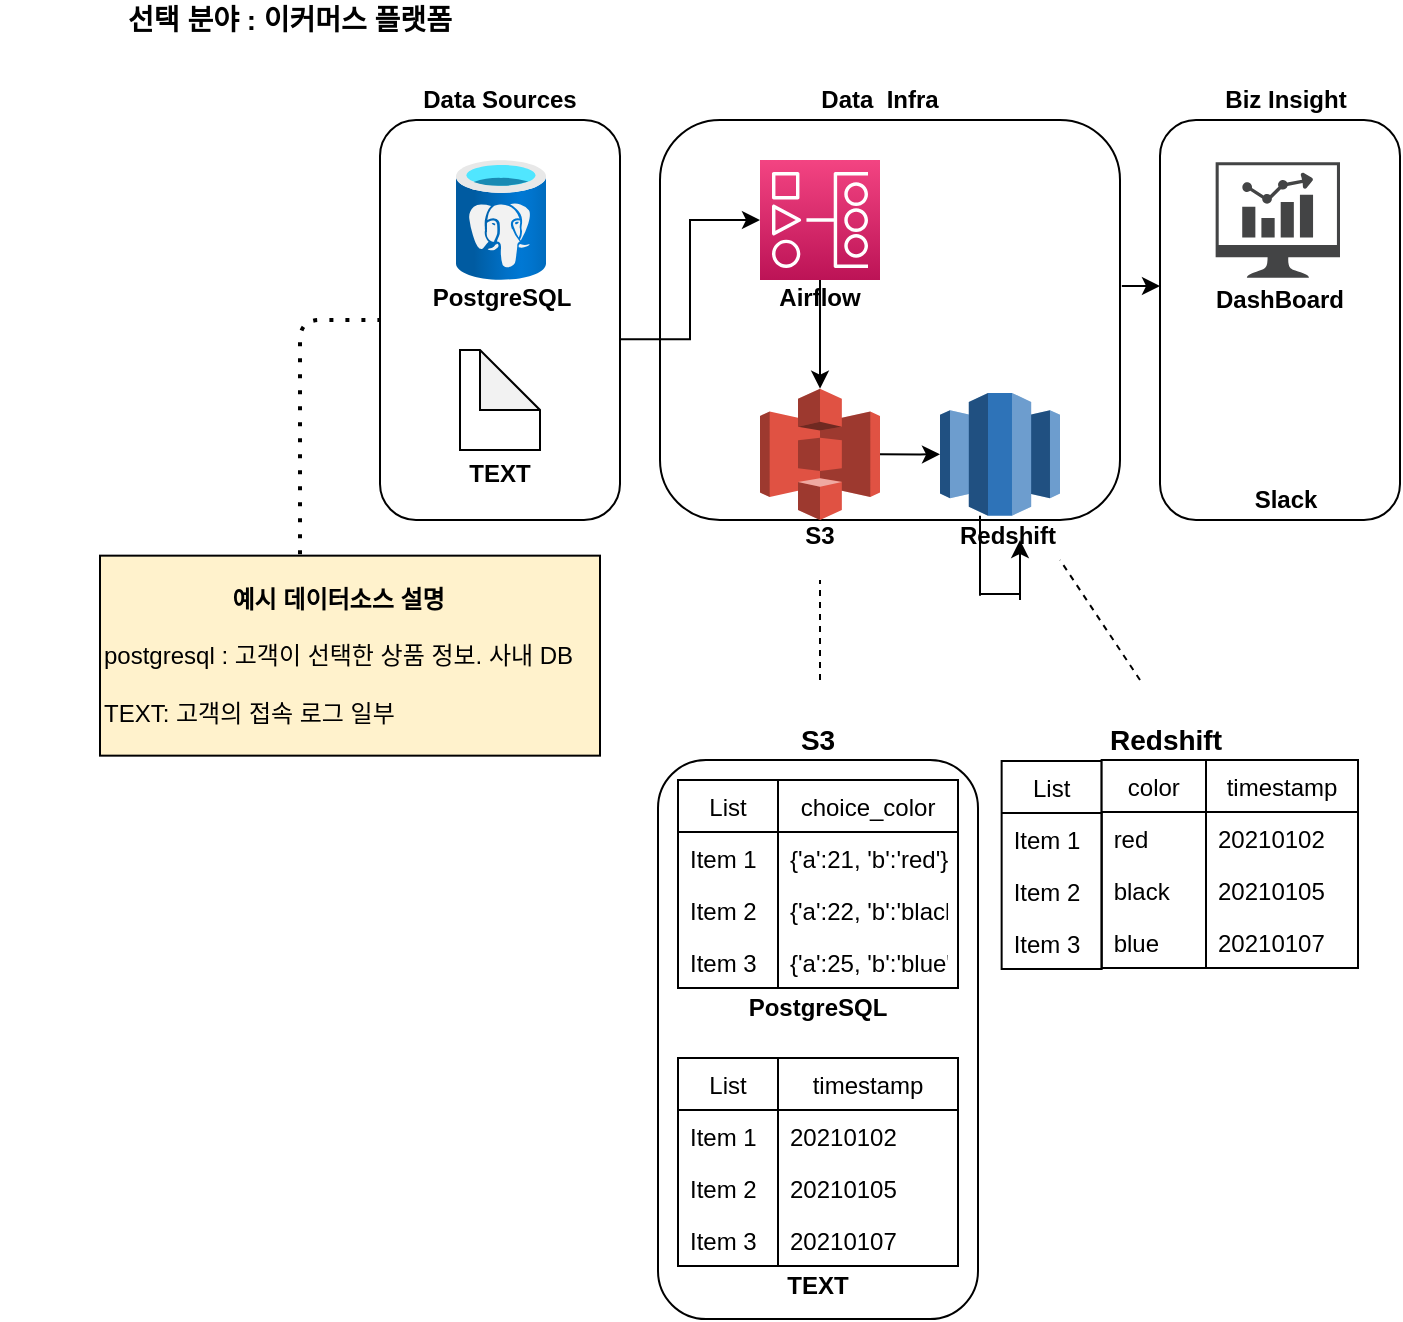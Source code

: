 <mxfile version="14.9.3" type="github">
  <diagram id="4SAXBmMKLksp9rvCyfNc" name="Page-1">
    <mxGraphModel dx="2105" dy="545" grid="1" gridSize="10" guides="1" tooltips="1" connect="1" arrows="1" fold="1" page="1" pageScale="1" pageWidth="827" pageHeight="1169" math="0" shadow="0">
      <root>
        <mxCell id="0" />
        <mxCell id="1" parent="0" />
        <mxCell id="sqUARnyobQn-Jelxtu6u-104" value="" style="rounded=1;whiteSpace=wrap;html=1;" vertex="1" parent="1">
          <mxGeometry x="239" y="520" width="160" height="279.5" as="geometry" />
        </mxCell>
        <mxCell id="sqUARnyobQn-Jelxtu6u-33" value="" style="rounded=1;whiteSpace=wrap;html=1;" vertex="1" parent="1">
          <mxGeometry x="490" y="200" width="120" height="200" as="geometry" />
        </mxCell>
        <mxCell id="sqUARnyobQn-Jelxtu6u-26" value="" style="rounded=1;whiteSpace=wrap;html=1;" vertex="1" parent="1">
          <mxGeometry x="240" y="200" width="230" height="200" as="geometry" />
        </mxCell>
        <mxCell id="sqUARnyobQn-Jelxtu6u-23" style="edgeStyle=orthogonalEdgeStyle;rounded=0;orthogonalLoop=1;jettySize=auto;html=1;exitX=1.003;exitY=0.548;exitDx=0;exitDy=0;entryX=0;entryY=0.5;entryDx=0;entryDy=0;entryPerimeter=0;exitPerimeter=0;" edge="1" parent="1" source="sqUARnyobQn-Jelxtu6u-13" target="sqUARnyobQn-Jelxtu6u-10">
          <mxGeometry relative="1" as="geometry" />
        </mxCell>
        <mxCell id="sqUARnyobQn-Jelxtu6u-13" value="" style="rounded=1;whiteSpace=wrap;html=1;" vertex="1" parent="1">
          <mxGeometry x="100" y="200" width="120" height="200" as="geometry" />
        </mxCell>
        <mxCell id="sqUARnyobQn-Jelxtu6u-1" value="&lt;b&gt;Data Sources&lt;/b&gt;" style="text;html=1;strokeColor=none;fillColor=none;align=center;verticalAlign=middle;whiteSpace=wrap;rounded=0;" vertex="1" parent="1">
          <mxGeometry x="120" y="180" width="80" height="20" as="geometry" />
        </mxCell>
        <mxCell id="sqUARnyobQn-Jelxtu6u-3" value="&lt;b&gt;Data&amp;nbsp; Infra&lt;/b&gt;" style="text;html=1;strokeColor=none;fillColor=none;align=center;verticalAlign=middle;whiteSpace=wrap;rounded=0;" vertex="1" parent="1">
          <mxGeometry x="310" y="180" width="80" height="20" as="geometry" />
        </mxCell>
        <mxCell id="sqUARnyobQn-Jelxtu6u-4" value="&lt;b&gt;Biz Insight&lt;/b&gt;" style="text;html=1;strokeColor=none;fillColor=none;align=center;verticalAlign=middle;whiteSpace=wrap;rounded=0;" vertex="1" parent="1">
          <mxGeometry x="512.83" y="180" width="80" height="20" as="geometry" />
        </mxCell>
        <mxCell id="sqUARnyobQn-Jelxtu6u-5" value="" style="aspect=fixed;html=1;points=[];align=center;image;fontSize=12;image=img/lib/azure2/databases/Azure_Database_PostgreSQL_Server.svg;" vertex="1" parent="1">
          <mxGeometry x="138" y="220" width="45" height="60" as="geometry" />
        </mxCell>
        <mxCell id="sqUARnyobQn-Jelxtu6u-25" style="edgeStyle=orthogonalEdgeStyle;rounded=0;orthogonalLoop=1;jettySize=auto;html=1;exitX=1;exitY=0.5;exitDx=0;exitDy=0;exitPerimeter=0;" edge="1" parent="1" source="sqUARnyobQn-Jelxtu6u-7" target="sqUARnyobQn-Jelxtu6u-8">
          <mxGeometry relative="1" as="geometry" />
        </mxCell>
        <mxCell id="sqUARnyobQn-Jelxtu6u-7" value="" style="outlineConnect=0;dashed=0;verticalLabelPosition=bottom;verticalAlign=top;align=center;html=1;shape=mxgraph.aws3.s3;fillColor=#E05243;gradientColor=none;" vertex="1" parent="1">
          <mxGeometry x="290" y="334.33" width="60" height="65.67" as="geometry" />
        </mxCell>
        <mxCell id="sqUARnyobQn-Jelxtu6u-8" value="" style="outlineConnect=0;dashed=0;verticalLabelPosition=bottom;verticalAlign=top;align=center;html=1;shape=mxgraph.aws3.redshift;fillColor=#2E73B8;gradientColor=none;" vertex="1" parent="1">
          <mxGeometry x="380" y="336.5" width="60" height="61.33" as="geometry" />
        </mxCell>
        <mxCell id="sqUARnyobQn-Jelxtu6u-24" style="edgeStyle=orthogonalEdgeStyle;rounded=0;orthogonalLoop=1;jettySize=auto;html=1;entryX=0.5;entryY=0;entryDx=0;entryDy=0;entryPerimeter=0;" edge="1" parent="1" source="sqUARnyobQn-Jelxtu6u-10" target="sqUARnyobQn-Jelxtu6u-7">
          <mxGeometry relative="1" as="geometry" />
        </mxCell>
        <mxCell id="sqUARnyobQn-Jelxtu6u-10" value="" style="points=[[0,0,0],[0.25,0,0],[0.5,0,0],[0.75,0,0],[1,0,0],[0,1,0],[0.25,1,0],[0.5,1,0],[0.75,1,0],[1,1,0],[0,0.25,0],[0,0.5,0],[0,0.75,0],[1,0.25,0],[1,0.5,0],[1,0.75,0]];outlineConnect=0;fontColor=#232F3E;gradientColor=#F34482;gradientDirection=north;fillColor=#BC1356;strokeColor=#ffffff;dashed=0;verticalLabelPosition=bottom;verticalAlign=top;align=center;html=1;fontSize=12;fontStyle=0;aspect=fixed;shape=mxgraph.aws4.resourceIcon;resIcon=mxgraph.aws4.managed_workflows_for_apache_airflow;" vertex="1" parent="1">
          <mxGeometry x="290" y="220" width="60" height="60" as="geometry" />
        </mxCell>
        <mxCell id="sqUARnyobQn-Jelxtu6u-14" value="" style="pointerEvents=1;shadow=0;dashed=0;html=1;strokeColor=none;fillColor=#434445;aspect=fixed;labelPosition=center;verticalLabelPosition=bottom;verticalAlign=top;align=center;outlineConnect=0;shape=mxgraph.vvd.nsx_dashboard;" vertex="1" parent="1">
          <mxGeometry x="517.82" y="221.09" width="62.18" height="57.83" as="geometry" />
        </mxCell>
        <mxCell id="sqUARnyobQn-Jelxtu6u-15" value="" style="shape=image;html=1;verticalAlign=top;verticalLabelPosition=bottom;labelBackgroundColor=#ffffff;imageAspect=0;aspect=fixed;image=https://cdn4.iconfinder.com/data/icons/social-media-logos-6/512/33-slack_chat-128.png" vertex="1" parent="1">
          <mxGeometry x="512.83" y="310" width="72.17" height="72.17" as="geometry" />
        </mxCell>
        <mxCell id="sqUARnyobQn-Jelxtu6u-16" value="&lt;b&gt;&lt;font style=&quot;font-size: 14px&quot;&gt;선택 분야 : 이커머스 플랫폼&lt;/font&gt;&lt;/b&gt;" style="text;html=1;strokeColor=none;fillColor=none;align=center;verticalAlign=middle;whiteSpace=wrap;rounded=0;" vertex="1" parent="1">
          <mxGeometry x="-90" y="140" width="290" height="20" as="geometry" />
        </mxCell>
        <mxCell id="sqUARnyobQn-Jelxtu6u-27" value="" style="endArrow=none;html=1;" edge="1" parent="1">
          <mxGeometry width="50" height="50" relative="1" as="geometry">
            <mxPoint x="490" y="300" as="sourcePoint" />
            <mxPoint x="490" y="300" as="targetPoint" />
          </mxGeometry>
        </mxCell>
        <mxCell id="sqUARnyobQn-Jelxtu6u-28" value="" style="endArrow=none;html=1;" edge="1" parent="1">
          <mxGeometry width="50" height="50" relative="1" as="geometry">
            <mxPoint x="400" y="437.83" as="sourcePoint" />
            <mxPoint x="400" y="397.83" as="targetPoint" />
            <Array as="points">
              <mxPoint x="400" y="417.83" />
            </Array>
          </mxGeometry>
        </mxCell>
        <mxCell id="sqUARnyobQn-Jelxtu6u-30" value="" style="endArrow=none;html=1;" edge="1" parent="1">
          <mxGeometry width="50" height="50" relative="1" as="geometry">
            <mxPoint x="400" y="437" as="sourcePoint" />
            <mxPoint x="420" y="437" as="targetPoint" />
          </mxGeometry>
        </mxCell>
        <mxCell id="sqUARnyobQn-Jelxtu6u-31" value="" style="endArrow=classic;html=1;" edge="1" parent="1">
          <mxGeometry width="50" height="50" relative="1" as="geometry">
            <mxPoint x="420" y="440" as="sourcePoint" />
            <mxPoint x="420" y="410" as="targetPoint" />
          </mxGeometry>
        </mxCell>
        <mxCell id="sqUARnyobQn-Jelxtu6u-32" value="" style="endArrow=classic;html=1;exitX=1.004;exitY=0.415;exitDx=0;exitDy=0;exitPerimeter=0;" edge="1" parent="1" source="sqUARnyobQn-Jelxtu6u-26">
          <mxGeometry width="50" height="50" relative="1" as="geometry">
            <mxPoint x="580" y="330" as="sourcePoint" />
            <mxPoint x="490" y="283" as="targetPoint" />
          </mxGeometry>
        </mxCell>
        <mxCell id="sqUARnyobQn-Jelxtu6u-52" value="List" style="swimlane;fontStyle=0;childLayout=stackLayout;horizontal=1;startSize=26;horizontalStack=0;resizeParent=1;resizeParentMax=0;resizeLast=0;collapsible=1;marginBottom=0;" vertex="1" parent="1">
          <mxGeometry x="249" y="530" width="50" height="104" as="geometry" />
        </mxCell>
        <mxCell id="sqUARnyobQn-Jelxtu6u-53" value="Item 1" style="text;strokeColor=none;fillColor=none;align=left;verticalAlign=top;spacingLeft=4;spacingRight=4;overflow=hidden;rotatable=0;points=[[0,0.5],[1,0.5]];portConstraint=eastwest;" vertex="1" parent="sqUARnyobQn-Jelxtu6u-52">
          <mxGeometry y="26" width="50" height="26" as="geometry" />
        </mxCell>
        <mxCell id="sqUARnyobQn-Jelxtu6u-54" value="Item 2" style="text;strokeColor=none;fillColor=none;align=left;verticalAlign=top;spacingLeft=4;spacingRight=4;overflow=hidden;rotatable=0;points=[[0,0.5],[1,0.5]];portConstraint=eastwest;" vertex="1" parent="sqUARnyobQn-Jelxtu6u-52">
          <mxGeometry y="52" width="50" height="26" as="geometry" />
        </mxCell>
        <mxCell id="sqUARnyobQn-Jelxtu6u-55" value="Item 3" style="text;strokeColor=none;fillColor=none;align=left;verticalAlign=top;spacingLeft=4;spacingRight=4;overflow=hidden;rotatable=0;points=[[0,0.5],[1,0.5]];portConstraint=eastwest;" vertex="1" parent="sqUARnyobQn-Jelxtu6u-52">
          <mxGeometry y="78" width="50" height="26" as="geometry" />
        </mxCell>
        <mxCell id="sqUARnyobQn-Jelxtu6u-56" value="choice_color" style="swimlane;fontStyle=0;childLayout=stackLayout;horizontal=1;startSize=26;horizontalStack=0;resizeParent=1;resizeParentMax=0;resizeLast=0;collapsible=1;marginBottom=0;" vertex="1" parent="1">
          <mxGeometry x="299" y="530" width="90" height="104" as="geometry" />
        </mxCell>
        <mxCell id="sqUARnyobQn-Jelxtu6u-57" value="{&#39;a&#39;:21, &#39;b&#39;:&#39;red&#39;}" style="text;strokeColor=none;fillColor=none;align=left;verticalAlign=top;spacingLeft=4;spacingRight=4;overflow=hidden;rotatable=0;points=[[0,0.5],[1,0.5]];portConstraint=eastwest;" vertex="1" parent="sqUARnyobQn-Jelxtu6u-56">
          <mxGeometry y="26" width="90" height="26" as="geometry" />
        </mxCell>
        <mxCell id="sqUARnyobQn-Jelxtu6u-58" value="{&#39;a&#39;:22, &#39;b&#39;:&#39;black&#39;}" style="text;strokeColor=none;fillColor=none;align=left;verticalAlign=top;spacingLeft=4;spacingRight=4;overflow=hidden;rotatable=0;points=[[0,0.5],[1,0.5]];portConstraint=eastwest;" vertex="1" parent="sqUARnyobQn-Jelxtu6u-56">
          <mxGeometry y="52" width="90" height="26" as="geometry" />
        </mxCell>
        <mxCell id="sqUARnyobQn-Jelxtu6u-59" value="{&#39;a&#39;:25, &#39;b&#39;:&#39;blue&#39;}" style="text;strokeColor=none;fillColor=none;align=left;verticalAlign=top;spacingLeft=4;spacingRight=4;overflow=hidden;rotatable=0;points=[[0,0.5],[1,0.5]];portConstraint=eastwest;" vertex="1" parent="sqUARnyobQn-Jelxtu6u-56">
          <mxGeometry y="78" width="90" height="26" as="geometry" />
        </mxCell>
        <mxCell id="sqUARnyobQn-Jelxtu6u-60" value="List" style="swimlane;fontStyle=0;childLayout=stackLayout;horizontal=1;startSize=26;horizontalStack=0;resizeParent=1;resizeParentMax=0;resizeLast=0;collapsible=1;marginBottom=0;" vertex="1" parent="1">
          <mxGeometry x="249" y="669" width="50" height="104" as="geometry" />
        </mxCell>
        <mxCell id="sqUARnyobQn-Jelxtu6u-61" value="Item 1" style="text;strokeColor=none;fillColor=none;align=left;verticalAlign=top;spacingLeft=4;spacingRight=4;overflow=hidden;rotatable=0;points=[[0,0.5],[1,0.5]];portConstraint=eastwest;" vertex="1" parent="sqUARnyobQn-Jelxtu6u-60">
          <mxGeometry y="26" width="50" height="26" as="geometry" />
        </mxCell>
        <mxCell id="sqUARnyobQn-Jelxtu6u-62" value="Item 2" style="text;strokeColor=none;fillColor=none;align=left;verticalAlign=top;spacingLeft=4;spacingRight=4;overflow=hidden;rotatable=0;points=[[0,0.5],[1,0.5]];portConstraint=eastwest;" vertex="1" parent="sqUARnyobQn-Jelxtu6u-60">
          <mxGeometry y="52" width="50" height="26" as="geometry" />
        </mxCell>
        <mxCell id="sqUARnyobQn-Jelxtu6u-63" value="Item 3" style="text;strokeColor=none;fillColor=none;align=left;verticalAlign=top;spacingLeft=4;spacingRight=4;overflow=hidden;rotatable=0;points=[[0,0.5],[1,0.5]];portConstraint=eastwest;" vertex="1" parent="sqUARnyobQn-Jelxtu6u-60">
          <mxGeometry y="78" width="50" height="26" as="geometry" />
        </mxCell>
        <mxCell id="sqUARnyobQn-Jelxtu6u-64" value="timestamp" style="swimlane;fontStyle=0;childLayout=stackLayout;horizontal=1;startSize=26;horizontalStack=0;resizeParent=1;resizeParentMax=0;resizeLast=0;collapsible=1;marginBottom=0;" vertex="1" parent="1">
          <mxGeometry x="299" y="669" width="90" height="104" as="geometry" />
        </mxCell>
        <mxCell id="sqUARnyobQn-Jelxtu6u-65" value="20210102    " style="text;strokeColor=none;fillColor=none;align=left;verticalAlign=top;spacingLeft=4;spacingRight=4;overflow=hidden;rotatable=0;points=[[0,0.5],[1,0.5]];portConstraint=eastwest;" vertex="1" parent="sqUARnyobQn-Jelxtu6u-64">
          <mxGeometry y="26" width="90" height="26" as="geometry" />
        </mxCell>
        <mxCell id="sqUARnyobQn-Jelxtu6u-66" value="20210105" style="text;strokeColor=none;fillColor=none;align=left;verticalAlign=top;spacingLeft=4;spacingRight=4;overflow=hidden;rotatable=0;points=[[0,0.5],[1,0.5]];portConstraint=eastwest;" vertex="1" parent="sqUARnyobQn-Jelxtu6u-64">
          <mxGeometry y="52" width="90" height="26" as="geometry" />
        </mxCell>
        <mxCell id="sqUARnyobQn-Jelxtu6u-67" value="20210107" style="text;strokeColor=none;fillColor=none;align=left;verticalAlign=top;spacingLeft=4;spacingRight=4;overflow=hidden;rotatable=0;points=[[0,0.5],[1,0.5]];portConstraint=eastwest;" vertex="1" parent="sqUARnyobQn-Jelxtu6u-64">
          <mxGeometry y="78" width="90" height="26" as="geometry" />
        </mxCell>
        <mxCell id="sqUARnyobQn-Jelxtu6u-68" value="&lt;b&gt;PostgreSQL&lt;/b&gt;" style="text;html=1;strokeColor=none;fillColor=none;align=center;verticalAlign=middle;whiteSpace=wrap;rounded=0;" vertex="1" parent="1">
          <mxGeometry x="120.8" y="278.92" width="80" height="20" as="geometry" />
        </mxCell>
        <mxCell id="sqUARnyobQn-Jelxtu6u-69" value="&lt;b&gt;TEXT&lt;/b&gt;" style="text;html=1;strokeColor=none;fillColor=none;align=center;verticalAlign=middle;whiteSpace=wrap;rounded=0;" vertex="1" parent="1">
          <mxGeometry x="120.0" y="367.17" width="80" height="20" as="geometry" />
        </mxCell>
        <mxCell id="sqUARnyobQn-Jelxtu6u-71" value="&lt;b&gt;Airflow&lt;/b&gt;&lt;span style=&quot;color: rgba(0 , 0 , 0 , 0) ; font-family: monospace ; font-size: 0px&quot;&gt;%3CmxGraphModel%3E%3Croot%3E%3CmxCell%20id%3D%220%22%2F%3E%3CmxCell%20id%3D%221%22%20parent%3D%220%22%2F%3E%3CmxCell%20id%3D%222%22%20value%3D%22%26lt%3Bb%26gt%3BPostgreSQL%26lt%3B%2Fb%26gt%3B%22%20style%3D%22text%3Bhtml%3D1%3BstrokeColor%3Dnone%3BfillColor%3Dnone%3Balign%3Dcenter%3BverticalAlign%3Dmiddle%3BwhiteSpace%3Dwrap%3Brounded%3D0%3B%22%20vertex%3D%221%22%20parent%3D%221%22%3E%3CmxGeometry%20x%3D%22120.8%22%20y%3D%22278.92%22%20width%3D%2280%22%20height%3D%2220%22%20as%3D%22geometry%22%2F%3E%3C%2FmxCell%3E%3C%2Froot%3E%3C%2FmxGraphModel%3E&lt;/span&gt;" style="text;html=1;strokeColor=none;fillColor=none;align=center;verticalAlign=middle;whiteSpace=wrap;rounded=0;" vertex="1" parent="1">
          <mxGeometry x="280" y="278.92" width="80" height="20" as="geometry" />
        </mxCell>
        <mxCell id="sqUARnyobQn-Jelxtu6u-72" value="&lt;b&gt;S3&lt;/b&gt;" style="text;html=1;strokeColor=none;fillColor=none;align=center;verticalAlign=middle;whiteSpace=wrap;rounded=0;" vertex="1" parent="1">
          <mxGeometry x="280" y="397.83" width="80" height="20" as="geometry" />
        </mxCell>
        <mxCell id="sqUARnyobQn-Jelxtu6u-73" value="&lt;b&gt;Redshift&lt;/b&gt;" style="text;html=1;strokeColor=none;fillColor=none;align=center;verticalAlign=middle;whiteSpace=wrap;rounded=0;" vertex="1" parent="1">
          <mxGeometry x="374" y="397.83" width="80" height="20" as="geometry" />
        </mxCell>
        <mxCell id="sqUARnyobQn-Jelxtu6u-74" value="&lt;b&gt;DashBoard&lt;/b&gt;&lt;span style=&quot;color: rgba(0 , 0 , 0 , 0) ; font-family: monospace ; font-size: 0px&quot;&gt;%3CmxGraphModel%3E%3Croot%3E%3CmxCell%20id%3D%220%22%2F%3E%3CmxCell%20id%3D%221%22%20parent%3D%220%22%2F%3E%3CmxCell%20id%3D%222%22%20value%3D%22%26lt%3Bb%26gt%3BPostgreSQL%26lt%3B%2Fb%26gt%3B%22%20style%3D%22text%3Bhtml%3D1%3BstrokeColor%3Dnone%3BfillColor%3Dnone%3Balign%3Dcenter%3BverticalAlign%3Dmiddle%3BwhiteSpace%3Dwrap%3Brounded%3D0%3B%22%20vertex%3D%221%22%20parent%3D%221%22%3E%3CmxGeometry%20x%3D%22120.8%22%20y%3D%22278.92%22%20width%3D%2280%22%20height%3D%2220%22%20as%3D%22geometry%22%2F%3E%3C%2FmxCell%3E%3C%2Froot%3E%3C%2FmxGraphModel%3E&lt;/span&gt;" style="text;html=1;strokeColor=none;fillColor=none;align=center;verticalAlign=middle;whiteSpace=wrap;rounded=0;" vertex="1" parent="1">
          <mxGeometry x="510" y="280" width="80" height="20" as="geometry" />
        </mxCell>
        <mxCell id="sqUARnyobQn-Jelxtu6u-75" value="&lt;b&gt;Slack&lt;/b&gt;" style="text;html=1;strokeColor=none;fillColor=none;align=center;verticalAlign=middle;whiteSpace=wrap;rounded=0;" vertex="1" parent="1">
          <mxGeometry x="512.83" y="379.83" width="80" height="20" as="geometry" />
        </mxCell>
        <mxCell id="sqUARnyobQn-Jelxtu6u-86" value="List" style="swimlane;fontStyle=0;childLayout=stackLayout;horizontal=1;startSize=26;horizontalStack=0;resizeParent=1;resizeParentMax=0;resizeLast=0;collapsible=1;marginBottom=0;" vertex="1" parent="1">
          <mxGeometry x="410.82" y="520.5" width="50" height="104" as="geometry" />
        </mxCell>
        <mxCell id="sqUARnyobQn-Jelxtu6u-87" value="Item 1" style="text;strokeColor=none;fillColor=none;align=left;verticalAlign=top;spacingLeft=4;spacingRight=4;overflow=hidden;rotatable=0;points=[[0,0.5],[1,0.5]];portConstraint=eastwest;" vertex="1" parent="sqUARnyobQn-Jelxtu6u-86">
          <mxGeometry y="26" width="50" height="26" as="geometry" />
        </mxCell>
        <mxCell id="sqUARnyobQn-Jelxtu6u-88" value="Item 2" style="text;strokeColor=none;fillColor=none;align=left;verticalAlign=top;spacingLeft=4;spacingRight=4;overflow=hidden;rotatable=0;points=[[0,0.5],[1,0.5]];portConstraint=eastwest;" vertex="1" parent="sqUARnyobQn-Jelxtu6u-86">
          <mxGeometry y="52" width="50" height="26" as="geometry" />
        </mxCell>
        <mxCell id="sqUARnyobQn-Jelxtu6u-89" value="Item 3" style="text;strokeColor=none;fillColor=none;align=left;verticalAlign=top;spacingLeft=4;spacingRight=4;overflow=hidden;rotatable=0;points=[[0,0.5],[1,0.5]];portConstraint=eastwest;" vertex="1" parent="sqUARnyobQn-Jelxtu6u-86">
          <mxGeometry y="78" width="50" height="26" as="geometry" />
        </mxCell>
        <mxCell id="sqUARnyobQn-Jelxtu6u-90" value="timestamp" style="swimlane;fontStyle=0;childLayout=stackLayout;horizontal=1;startSize=26;horizontalStack=0;resizeParent=1;resizeParentMax=0;resizeLast=0;collapsible=1;marginBottom=0;" vertex="1" parent="1">
          <mxGeometry x="513.0" y="520" width="76" height="104" as="geometry" />
        </mxCell>
        <mxCell id="sqUARnyobQn-Jelxtu6u-91" value="20210102    " style="text;strokeColor=none;fillColor=none;align=left;verticalAlign=top;spacingLeft=4;spacingRight=4;overflow=hidden;rotatable=0;points=[[0,0.5],[1,0.5]];portConstraint=eastwest;" vertex="1" parent="sqUARnyobQn-Jelxtu6u-90">
          <mxGeometry y="26" width="76" height="26" as="geometry" />
        </mxCell>
        <mxCell id="sqUARnyobQn-Jelxtu6u-92" value="20210105" style="text;strokeColor=none;fillColor=none;align=left;verticalAlign=top;spacingLeft=4;spacingRight=4;overflow=hidden;rotatable=0;points=[[0,0.5],[1,0.5]];portConstraint=eastwest;" vertex="1" parent="sqUARnyobQn-Jelxtu6u-90">
          <mxGeometry y="52" width="76" height="26" as="geometry" />
        </mxCell>
        <mxCell id="sqUARnyobQn-Jelxtu6u-93" value="20210107" style="text;strokeColor=none;fillColor=none;align=left;verticalAlign=top;spacingLeft=4;spacingRight=4;overflow=hidden;rotatable=0;points=[[0,0.5],[1,0.5]];portConstraint=eastwest;" vertex="1" parent="sqUARnyobQn-Jelxtu6u-90">
          <mxGeometry y="78" width="76" height="26" as="geometry" />
        </mxCell>
        <mxCell id="sqUARnyobQn-Jelxtu6u-94" value="color" style="swimlane;fontStyle=0;childLayout=stackLayout;horizontal=1;startSize=26;horizontalStack=0;resizeParent=1;resizeParentMax=0;resizeLast=0;collapsible=1;marginBottom=0;" vertex="1" parent="1">
          <mxGeometry x="460.82" y="520" width="52.18" height="104" as="geometry" />
        </mxCell>
        <mxCell id="sqUARnyobQn-Jelxtu6u-95" value="red" style="text;strokeColor=none;fillColor=none;align=left;verticalAlign=top;spacingLeft=4;spacingRight=4;overflow=hidden;rotatable=0;points=[[0,0.5],[1,0.5]];portConstraint=eastwest;" vertex="1" parent="sqUARnyobQn-Jelxtu6u-94">
          <mxGeometry y="26" width="52.18" height="26" as="geometry" />
        </mxCell>
        <mxCell id="sqUARnyobQn-Jelxtu6u-96" value="black" style="text;strokeColor=none;fillColor=none;align=left;verticalAlign=top;spacingLeft=4;spacingRight=4;overflow=hidden;rotatable=0;points=[[0,0.5],[1,0.5]];portConstraint=eastwest;" vertex="1" parent="sqUARnyobQn-Jelxtu6u-94">
          <mxGeometry y="52" width="52.18" height="26" as="geometry" />
        </mxCell>
        <mxCell id="sqUARnyobQn-Jelxtu6u-97" value="blue" style="text;strokeColor=none;fillColor=none;align=left;verticalAlign=top;spacingLeft=4;spacingRight=4;overflow=hidden;rotatable=0;points=[[0,0.5],[1,0.5]];portConstraint=eastwest;" vertex="1" parent="sqUARnyobQn-Jelxtu6u-94">
          <mxGeometry y="78" width="52.18" height="26" as="geometry" />
        </mxCell>
        <mxCell id="sqUARnyobQn-Jelxtu6u-99" value="&lt;b&gt;PostgreSQL&lt;/b&gt;" style="text;html=1;strokeColor=none;fillColor=none;align=center;verticalAlign=middle;whiteSpace=wrap;rounded=0;" vertex="1" parent="1">
          <mxGeometry x="279" y="634" width="80" height="20" as="geometry" />
        </mxCell>
        <mxCell id="sqUARnyobQn-Jelxtu6u-102" value="&lt;b&gt;&lt;font style=&quot;font-size: 14px&quot;&gt;S3&lt;/font&gt;&lt;/b&gt;" style="text;html=1;strokeColor=none;fillColor=none;align=center;verticalAlign=middle;whiteSpace=wrap;rounded=0;" vertex="1" parent="1">
          <mxGeometry x="279" y="500.0" width="80" height="20" as="geometry" />
        </mxCell>
        <mxCell id="sqUARnyobQn-Jelxtu6u-103" value="&lt;b&gt;&lt;font style=&quot;font-size: 14px&quot;&gt;Redshift&lt;/font&gt;&lt;/b&gt;" style="text;html=1;strokeColor=none;fillColor=none;align=center;verticalAlign=middle;whiteSpace=wrap;rounded=0;" vertex="1" parent="1">
          <mxGeometry x="453" y="500.0" width="80" height="20" as="geometry" />
        </mxCell>
        <mxCell id="sqUARnyobQn-Jelxtu6u-106" value="&lt;div style=&quot;text-align: center&quot;&gt;&lt;span&gt;&lt;b&gt;예시 데이터소스 설명&lt;/b&gt;&lt;/span&gt;&lt;/div&gt;&lt;div style=&quot;text-align: center&quot;&gt;&lt;span&gt;&lt;br&gt;&lt;/span&gt;&lt;/div&gt;&lt;div&gt;&lt;span&gt;postgresql : 고객이 선&lt;/span&gt;&lt;span&gt;택한 상품 정보. 사내 DB&lt;/span&gt;&lt;/div&gt;&lt;br&gt;TEXT: 고객의 접속 로그 일부" style="whiteSpace=wrap;html=1;align=left;fillColor=#FFF2CC;" vertex="1" parent="1">
          <mxGeometry x="-40" y="417.83" width="250" height="100" as="geometry" />
        </mxCell>
        <mxCell id="sqUARnyobQn-Jelxtu6u-108" value="" style="shape=note;whiteSpace=wrap;html=1;backgroundOutline=1;darkOpacity=0.05;" vertex="1" parent="1">
          <mxGeometry x="140" y="315" width="40" height="50" as="geometry" />
        </mxCell>
        <mxCell id="sqUARnyobQn-Jelxtu6u-109" value="&lt;b&gt;TEXT&lt;/b&gt;" style="text;html=1;strokeColor=none;fillColor=none;align=center;verticalAlign=middle;whiteSpace=wrap;rounded=0;" vertex="1" parent="1">
          <mxGeometry x="279" y="773" width="80" height="20" as="geometry" />
        </mxCell>
        <mxCell id="sqUARnyobQn-Jelxtu6u-110" value="" style="endArrow=none;dashed=1;html=1;dashPattern=1 3;strokeWidth=2;entryX=0;entryY=0.5;entryDx=0;entryDy=0;" edge="1" parent="1" target="sqUARnyobQn-Jelxtu6u-13">
          <mxGeometry width="50" height="50" relative="1" as="geometry">
            <mxPoint x="60" y="417.17" as="sourcePoint" />
            <mxPoint x="110" y="367.17" as="targetPoint" />
            <Array as="points">
              <mxPoint x="60" y="300" />
            </Array>
          </mxGeometry>
        </mxCell>
        <mxCell id="sqUARnyobQn-Jelxtu6u-111" style="edgeStyle=orthogonalEdgeStyle;rounded=0;orthogonalLoop=1;jettySize=auto;html=1;exitX=0.5;exitY=1;exitDx=0;exitDy=0;" edge="1" parent="1" source="sqUARnyobQn-Jelxtu6u-16" target="sqUARnyobQn-Jelxtu6u-16">
          <mxGeometry relative="1" as="geometry" />
        </mxCell>
        <mxCell id="sqUARnyobQn-Jelxtu6u-112" value="" style="endArrow=none;dashed=1;html=1;" edge="1" parent="1">
          <mxGeometry width="50" height="50" relative="1" as="geometry">
            <mxPoint x="320" y="480" as="sourcePoint" />
            <mxPoint x="320" y="430" as="targetPoint" />
          </mxGeometry>
        </mxCell>
        <mxCell id="sqUARnyobQn-Jelxtu6u-113" value="" style="endArrow=none;dashed=1;html=1;" edge="1" parent="1">
          <mxGeometry width="50" height="50" relative="1" as="geometry">
            <mxPoint x="480" y="480" as="sourcePoint" />
            <mxPoint x="440" y="420" as="targetPoint" />
          </mxGeometry>
        </mxCell>
      </root>
    </mxGraphModel>
  </diagram>
</mxfile>

